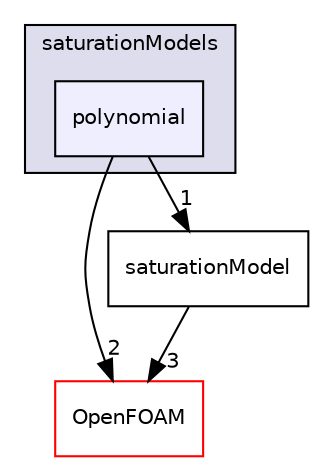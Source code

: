 digraph "src/phaseSystemModels/reactingEulerFoam/interfacialCompositionModels/saturationModels/polynomial" {
  bgcolor=transparent;
  compound=true
  node [ fontsize="10", fontname="Helvetica"];
  edge [ labelfontsize="10", labelfontname="Helvetica"];
  subgraph clusterdir_f832372c159f1b7f6f9e363867cbf30f {
    graph [ bgcolor="#ddddee", pencolor="black", label="saturationModels" fontname="Helvetica", fontsize="10", URL="dir_f832372c159f1b7f6f9e363867cbf30f.html"]
  dir_79194617ea7595bb58878783ce9e3609 [shape=box, label="polynomial", style="filled", fillcolor="#eeeeff", pencolor="black", URL="dir_79194617ea7595bb58878783ce9e3609.html"];
  }
  dir_c5473ff19b20e6ec4dfe5c310b3778a8 [shape=box label="OpenFOAM" color="red" URL="dir_c5473ff19b20e6ec4dfe5c310b3778a8.html"];
  dir_8e72ce6a6f3fa1f39b8a8d1790f809f3 [shape=box label="saturationModel" URL="dir_8e72ce6a6f3fa1f39b8a8d1790f809f3.html"];
  dir_79194617ea7595bb58878783ce9e3609->dir_c5473ff19b20e6ec4dfe5c310b3778a8 [headlabel="2", labeldistance=1.5 headhref="dir_003058_002151.html"];
  dir_79194617ea7595bb58878783ce9e3609->dir_8e72ce6a6f3fa1f39b8a8d1790f809f3 [headlabel="1", labeldistance=1.5 headhref="dir_003058_003059.html"];
  dir_8e72ce6a6f3fa1f39b8a8d1790f809f3->dir_c5473ff19b20e6ec4dfe5c310b3778a8 [headlabel="3", labeldistance=1.5 headhref="dir_003059_002151.html"];
}
